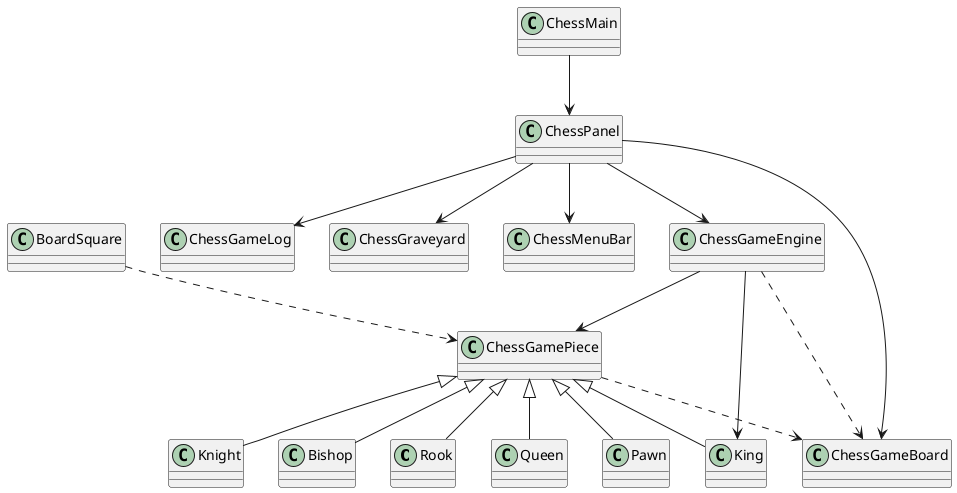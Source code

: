 @startuml
class Rook{}
class Queen{}
class Pawn{}
class Knight{}
class King{}
class Bishop{}
class BoardSquare{}
class ChessGameBoard{}
class ChessGameEngine{}
class ChessGameLog{}
class ChessGamePiece{}
class ChessGraveyard{}
class ChessPanel{}
class ChessMain{}
class ChessMenuBar

ChessMain --> ChessPanel

ChessPanel --> ChessMenuBar
ChessPanel --> ChessGameBoard
ChessPanel --> ChessGameLog
ChessPanel --> ChessGraveyard
ChessPanel --> ChessGameEngine

ChessGameEngine --> ChessGamePiece
ChessGameEngine ..> ChessGameBoard
ChessGameEngine --> King

ChessGamePiece ..> ChessGameBoard

BoardSquare ..> ChessGamePiece

ChessGamePiece <|-- King
ChessGamePiece <|-- Knight
ChessGamePiece <|-- Queen
ChessGamePiece <|-- Rook
ChessGamePiece <|-- Bishop
ChessGamePiece <|-- Pawn
@enduml